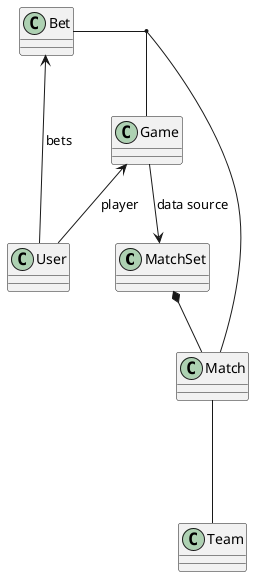 @startuml

'zestaw zawiera wiele meczy
MatchSet *-- Match

Match --- Team

'użytkownik może dołączyć do rozgrywki jako gracz
Game <-- User: player
'rozgrywka czerpie dane z zestawu
Game --> MatchSet: data source

'użytkownik obstawia
User --> Bet: bets
'w ramach gry można obstawiać wynik meczu
Bet -- (Match, Game)

@enduml
